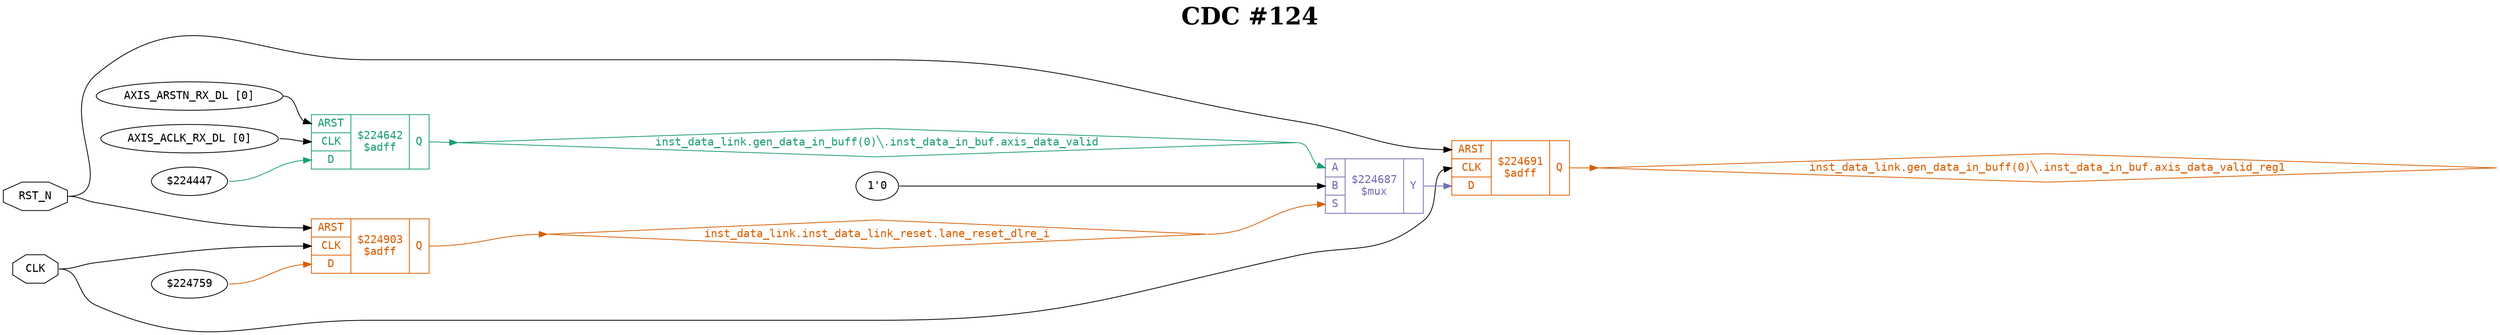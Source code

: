 digraph "spacefibre_light_top" {
label=<<b>CDC #124</b>>;
labelloc="t"
fontsize="30"
node ["fontname"="Courier"]
edge ["fontname"="Courier"]
rankdir="LR";
remincross=true;
n2 [ shape=octagon, label="CLK", color="black", fontcolor="black", href="/src/ip_spacefibre_light_top/spacefibre_light_top.vhd#45" ];
n3 [ shape=octagon, label="RST_N", color="black", fontcolor="black", href="/src/ip_spacefibre_light_top/spacefibre_light_top.vhd#44" ];
n4 [ shape=diamond, label="inst_data_link.gen_data_in_buff(0)&#9586;.inst_data_in_buf.axis_data_valid", colorscheme="dark28", color="1", fontcolor="1", href="/src/module_data_link/data_in_buf.vhd#137" ];
n5 [ shape=diamond, label="inst_data_link.gen_data_in_buff(0)&#9586;.inst_data_in_buf.axis_data_valid_reg1", colorscheme="dark28", color="2", fontcolor="2", href="/src/module_data_link/data_in_buf.vhd#138" ];
n6 [ shape=diamond, label="inst_data_link.inst_data_link_reset.lane_reset_dlre_i", colorscheme="dark28", color="2", fontcolor="2", href="/src/module_data_link/data_link_reset.vhd#73" ];
{ rank="source"; n2; n3;}
{ rank="sink";}
v0 [ label="AXIS_ARSTN_RX_DL [0]" ];
v1 [ label="AXIS_ACLK_RX_DL [0]" ];
v2 [ label="$224447" ];
c10 [ shape=record, label="{{<p7> ARST|<p2> CLK|<p8> D}|$224642\n$adff|{<p9> Q}}", colorscheme="dark28", color="1", fontcolor="1" , href="/src/module_data_link/data_in_buf.vhd#276"  ];
c11 [ shape=record, label="{{<p7> ARST|<p2> CLK|<p8> D}|$224691\n$adff|{<p9> Q}}", colorscheme="dark28", color="2", fontcolor="2" , href="/src/module_data_link/data_in_buf.vhd#298"  ];
v3 [ label="1'0" ];
c16 [ shape=record, label="{{<p12> A|<p13> B|<p14> S}|$224687\n$mux|{<p15> Y}}", colorscheme="dark28", color="3", fontcolor="3" , href="/src/module_data_link/data_in_buf.vhd#304"  ];
v4 [ label="$224759" ];
c17 [ shape=record, label="{{<p7> ARST|<p2> CLK|<p8> D}|$224903\n$adff|{<p9> Q}}", colorscheme="dark28", color="2", fontcolor="2" , href="/src/module_data_link/data_link_reset.vhd#92"  ];
c16:p15:e -> c11:p8:w [colorscheme="dark28", color="3", fontcolor="3", label=""];
n2:e -> c11:p2:w [color="black", fontcolor="black", label=""];
n2:e -> c17:p2:w [color="black", fontcolor="black", label=""];
n3:e -> c11:p7:w [color="black", fontcolor="black", label=""];
n3:e -> c17:p7:w [color="black", fontcolor="black", label=""];
c10:p9:e -> n4:w [colorscheme="dark28", color="1", fontcolor="1", label=""];
n4:e -> c16:p12:w [colorscheme="dark28", color="1", fontcolor="1", label=""];
c11:p9:e -> n5:w [colorscheme="dark28", color="2", fontcolor="2", label=""];
c17:p9:e -> n6:w [colorscheme="dark28", color="2", fontcolor="2", label=""];
n6:e -> c16:p14:w [colorscheme="dark28", color="2", fontcolor="2", label=""];
v0:e -> c10:p7:w [color="black", fontcolor="black", label=""];
v1:e -> c10:p2:w [color="black", fontcolor="black", label=""];
v2:e -> c10:p8:w [colorscheme="dark28", color="1", fontcolor="1", label=""];
v3:e -> c16:p13:w [color="black", fontcolor="black", label=""];
v4:e -> c17:p8:w [colorscheme="dark28", color="2", fontcolor="2", label=""];
}

